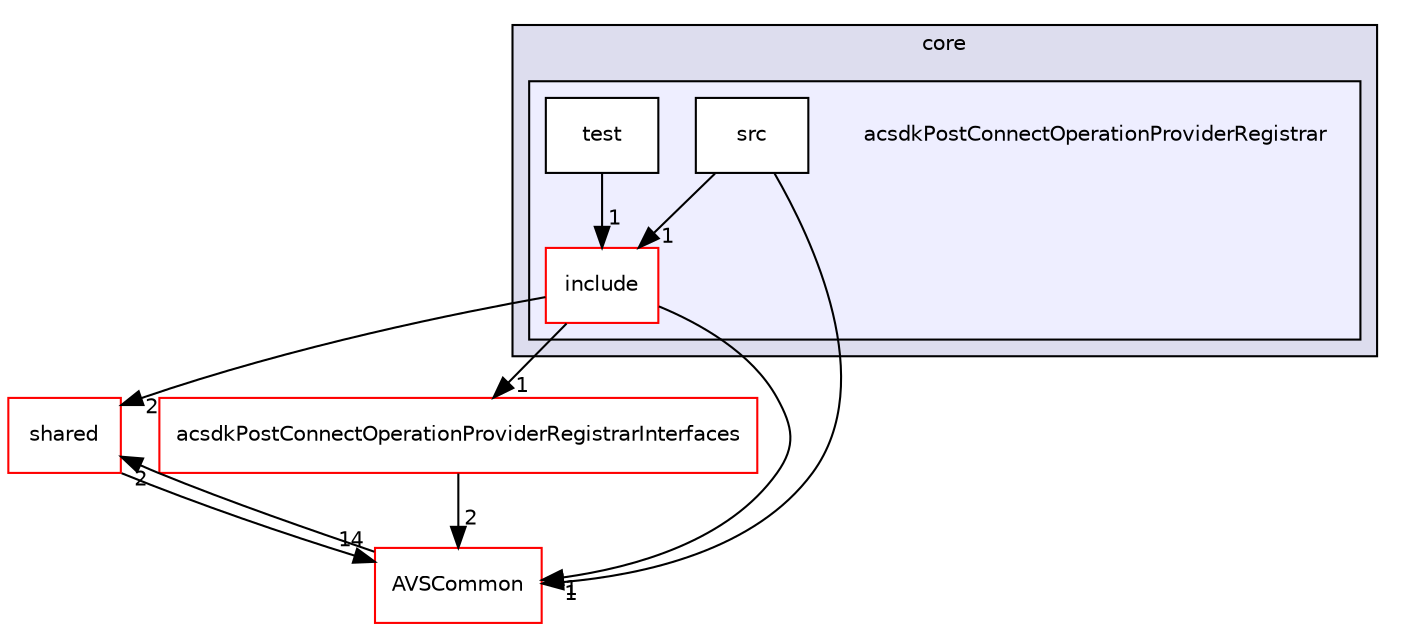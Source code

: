 digraph "/workplace/avs-device-sdk/core/acsdkPostConnectOperationProviderRegistrar" {
  compound=true
  node [ fontsize="10", fontname="Helvetica"];
  edge [ labelfontsize="10", labelfontname="Helvetica"];
  subgraph clusterdir_4270bfced15e0e73154b13468c7c9ad9 {
    graph [ bgcolor="#ddddee", pencolor="black", label="core" fontname="Helvetica", fontsize="10", URL="dir_4270bfced15e0e73154b13468c7c9ad9.html"]
  subgraph clusterdir_8a2d6c119cee84bb17d66f2761a024bc {
    graph [ bgcolor="#eeeeff", pencolor="black", label="" URL="dir_8a2d6c119cee84bb17d66f2761a024bc.html"];
    dir_8a2d6c119cee84bb17d66f2761a024bc [shape=plaintext label="acsdkPostConnectOperationProviderRegistrar"];
    dir_c589f6370907bb5e46ae682be72d9c11 [shape=box label="include" color="red" fillcolor="white" style="filled" URL="dir_c589f6370907bb5e46ae682be72d9c11.html"];
    dir_9eb7f4436f2516944a2f17d81a20cdac [shape=box label="src" color="black" fillcolor="white" style="filled" URL="dir_9eb7f4436f2516944a2f17d81a20cdac.html"];
    dir_a5bd905617499f3a385b948df39a368c [shape=box label="test" color="black" fillcolor="white" style="filled" URL="dir_a5bd905617499f3a385b948df39a368c.html"];
  }
  }
  dir_9982052f7ce695d12571567315b2fafa [shape=box label="shared" fillcolor="white" style="filled" color="red" URL="dir_9982052f7ce695d12571567315b2fafa.html"];
  dir_e64610312150a4f6a42e09b5c8003502 [shape=box label="acsdkPostConnectOperationProviderRegistrarInterfaces" fillcolor="white" style="filled" color="red" URL="dir_e64610312150a4f6a42e09b5c8003502.html"];
  dir_13e65effb2bde530b17b3d5eefcd0266 [shape=box label="AVSCommon" fillcolor="white" style="filled" color="red" URL="dir_13e65effb2bde530b17b3d5eefcd0266.html"];
  dir_9982052f7ce695d12571567315b2fafa->dir_13e65effb2bde530b17b3d5eefcd0266 [headlabel="14", labeldistance=1.5 headhref="dir_000598_000017.html"];
  dir_9eb7f4436f2516944a2f17d81a20cdac->dir_13e65effb2bde530b17b3d5eefcd0266 [headlabel="1", labeldistance=1.5 headhref="dir_000472_000017.html"];
  dir_9eb7f4436f2516944a2f17d81a20cdac->dir_c589f6370907bb5e46ae682be72d9c11 [headlabel="1", labeldistance=1.5 headhref="dir_000472_000470.html"];
  dir_e64610312150a4f6a42e09b5c8003502->dir_13e65effb2bde530b17b3d5eefcd0266 [headlabel="2", labeldistance=1.5 headhref="dir_000474_000017.html"];
  dir_13e65effb2bde530b17b3d5eefcd0266->dir_9982052f7ce695d12571567315b2fafa [headlabel="2", labeldistance=1.5 headhref="dir_000017_000598.html"];
  dir_c589f6370907bb5e46ae682be72d9c11->dir_9982052f7ce695d12571567315b2fafa [headlabel="2", labeldistance=1.5 headhref="dir_000470_000598.html"];
  dir_c589f6370907bb5e46ae682be72d9c11->dir_e64610312150a4f6a42e09b5c8003502 [headlabel="1", labeldistance=1.5 headhref="dir_000470_000474.html"];
  dir_c589f6370907bb5e46ae682be72d9c11->dir_13e65effb2bde530b17b3d5eefcd0266 [headlabel="1", labeldistance=1.5 headhref="dir_000470_000017.html"];
  dir_a5bd905617499f3a385b948df39a368c->dir_c589f6370907bb5e46ae682be72d9c11 [headlabel="1", labeldistance=1.5 headhref="dir_000473_000470.html"];
}
